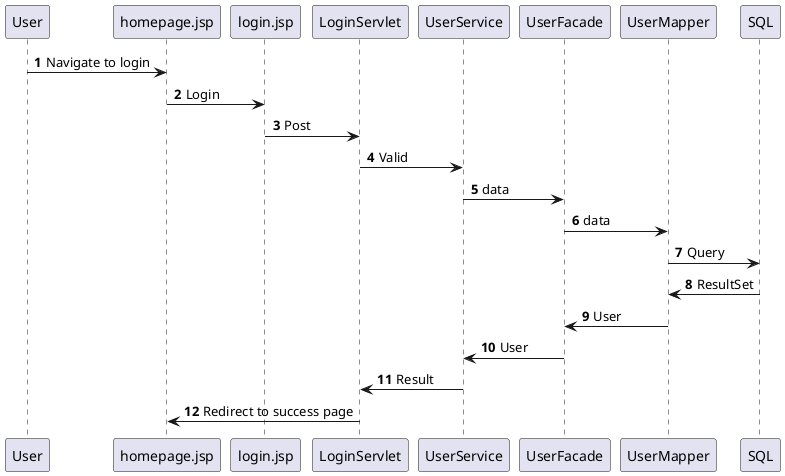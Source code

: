 @startuml
'https://plantuml.com/sequence-diagram

autonumber

User -> homepage.jsp: Navigate to login
homepage.jsp -> login.jsp: Login
login.jsp -> LoginServlet: Post
LoginServlet -> UserService: Valid
UserService -> UserFacade: data
UserFacade -> UserMapper: data
UserMapper -> SQL: Query
SQL -> UserMapper: ResultSet
UserMapper -> UserFacade: User
UserFacade -> UserService: User
UserService -> LoginServlet: Result
LoginServlet -> homepage.jsp: Redirect to success page
@enduml